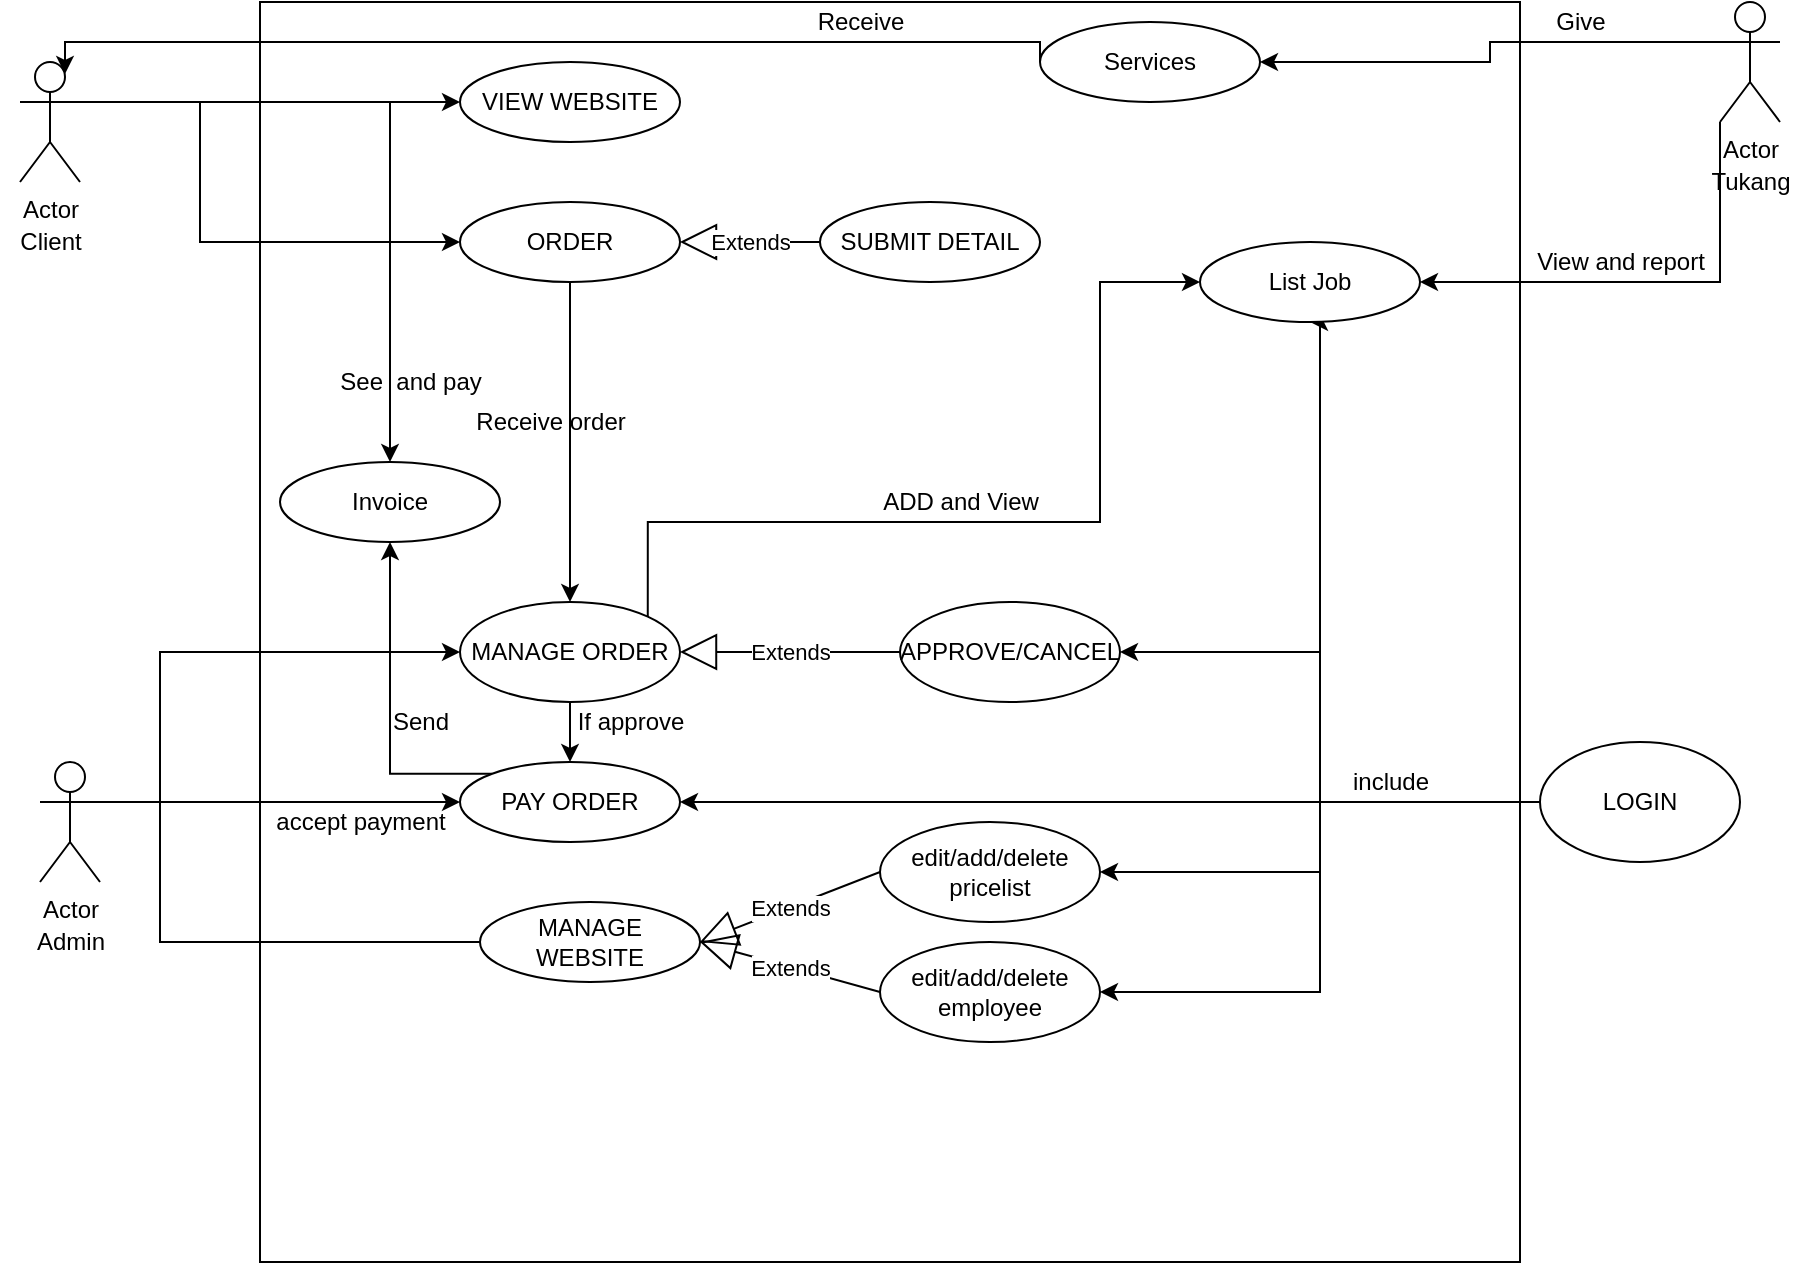 <mxfile version="13.7.9" type="device"><diagram id="fSzqWoQZB6Onqw0vihuV" name="Page-1"><mxGraphModel dx="1264" dy="601" grid="1" gridSize="10" guides="1" tooltips="1" connect="1" arrows="1" fold="1" page="1" pageScale="1" pageWidth="850" pageHeight="1100" math="0" shadow="0"><root><mxCell id="0"/><mxCell id="1" parent="0"/><mxCell id="SWT35XYFyFx9j_iHTRQm-1" value="" style="whiteSpace=wrap;html=1;aspect=fixed;" vertex="1" parent="1"><mxGeometry x="160" y="40" width="630" height="630" as="geometry"/></mxCell><mxCell id="SWT35XYFyFx9j_iHTRQm-25" style="edgeStyle=orthogonalEdgeStyle;rounded=0;orthogonalLoop=1;jettySize=auto;html=1;exitX=1;exitY=0.333;exitDx=0;exitDy=0;exitPerimeter=0;entryX=0;entryY=0.5;entryDx=0;entryDy=0;" edge="1" parent="1" source="SWT35XYFyFx9j_iHTRQm-8" target="SWT35XYFyFx9j_iHTRQm-11"><mxGeometry relative="1" as="geometry"><Array as="points"><mxPoint x="240" y="90"/></Array></mxGeometry></mxCell><mxCell id="SWT35XYFyFx9j_iHTRQm-26" style="edgeStyle=orthogonalEdgeStyle;rounded=0;orthogonalLoop=1;jettySize=auto;html=1;exitX=1;exitY=0.333;exitDx=0;exitDy=0;exitPerimeter=0;entryX=0;entryY=0.5;entryDx=0;entryDy=0;" edge="1" parent="1" source="SWT35XYFyFx9j_iHTRQm-8" target="SWT35XYFyFx9j_iHTRQm-13"><mxGeometry relative="1" as="geometry"><Array as="points"><mxPoint x="130" y="90"/><mxPoint x="130" y="160"/></Array></mxGeometry></mxCell><mxCell id="SWT35XYFyFx9j_iHTRQm-65" style="edgeStyle=orthogonalEdgeStyle;rounded=0;orthogonalLoop=1;jettySize=auto;html=1;exitX=1;exitY=0.333;exitDx=0;exitDy=0;exitPerimeter=0;entryX=0.5;entryY=0;entryDx=0;entryDy=0;" edge="1" parent="1" source="SWT35XYFyFx9j_iHTRQm-8" target="SWT35XYFyFx9j_iHTRQm-62"><mxGeometry relative="1" as="geometry"/></mxCell><mxCell id="SWT35XYFyFx9j_iHTRQm-8" value="Actor" style="shape=umlActor;verticalLabelPosition=bottom;verticalAlign=top;html=1;outlineConnect=0;" vertex="1" parent="1"><mxGeometry x="40" y="70" width="30" height="60" as="geometry"/></mxCell><mxCell id="SWT35XYFyFx9j_iHTRQm-29" style="edgeStyle=orthogonalEdgeStyle;rounded=0;orthogonalLoop=1;jettySize=auto;html=1;exitX=1;exitY=0.333;exitDx=0;exitDy=0;exitPerimeter=0;entryX=0;entryY=0.5;entryDx=0;entryDy=0;" edge="1" parent="1" source="SWT35XYFyFx9j_iHTRQm-9" target="SWT35XYFyFx9j_iHTRQm-18"><mxGeometry relative="1" as="geometry"/></mxCell><mxCell id="SWT35XYFyFx9j_iHTRQm-31" style="edgeStyle=orthogonalEdgeStyle;rounded=0;orthogonalLoop=1;jettySize=auto;html=1;exitX=0;exitY=0.5;exitDx=0;exitDy=0;entryX=0;entryY=0.5;entryDx=0;entryDy=0;" edge="1" parent="1" source="SWT35XYFyFx9j_iHTRQm-16" target="SWT35XYFyFx9j_iHTRQm-15"><mxGeometry relative="1" as="geometry"><Array as="points"><mxPoint x="110" y="510"/><mxPoint x="110" y="365"/></Array></mxGeometry></mxCell><mxCell id="SWT35XYFyFx9j_iHTRQm-9" value="Actor" style="shape=umlActor;verticalLabelPosition=bottom;verticalAlign=top;html=1;outlineConnect=0;" vertex="1" parent="1"><mxGeometry x="50" y="420" width="30" height="60" as="geometry"/></mxCell><mxCell id="SWT35XYFyFx9j_iHTRQm-37" style="edgeStyle=orthogonalEdgeStyle;rounded=0;orthogonalLoop=1;jettySize=auto;html=1;exitX=0;exitY=0.5;exitDx=0;exitDy=0;" edge="1" parent="1" source="SWT35XYFyFx9j_iHTRQm-10" target="SWT35XYFyFx9j_iHTRQm-18"><mxGeometry relative="1" as="geometry"/></mxCell><mxCell id="SWT35XYFyFx9j_iHTRQm-38" style="edgeStyle=orthogonalEdgeStyle;rounded=0;orthogonalLoop=1;jettySize=auto;html=1;exitX=0;exitY=0.5;exitDx=0;exitDy=0;entryX=1;entryY=0.5;entryDx=0;entryDy=0;" edge="1" parent="1" source="SWT35XYFyFx9j_iHTRQm-10" target="SWT35XYFyFx9j_iHTRQm-20"><mxGeometry relative="1" as="geometry"><Array as="points"><mxPoint x="690" y="440"/><mxPoint x="690" y="365"/></Array></mxGeometry></mxCell><mxCell id="SWT35XYFyFx9j_iHTRQm-44" style="edgeStyle=orthogonalEdgeStyle;rounded=0;orthogonalLoop=1;jettySize=auto;html=1;exitX=0;exitY=0.5;exitDx=0;exitDy=0;entryX=1;entryY=0.5;entryDx=0;entryDy=0;" edge="1" parent="1" source="SWT35XYFyFx9j_iHTRQm-10" target="SWT35XYFyFx9j_iHTRQm-40"><mxGeometry relative="1" as="geometry"/></mxCell><mxCell id="SWT35XYFyFx9j_iHTRQm-45" style="edgeStyle=orthogonalEdgeStyle;rounded=0;orthogonalLoop=1;jettySize=auto;html=1;exitX=0;exitY=0.5;exitDx=0;exitDy=0;entryX=1;entryY=0.5;entryDx=0;entryDy=0;" edge="1" parent="1" source="SWT35XYFyFx9j_iHTRQm-10" target="SWT35XYFyFx9j_iHTRQm-41"><mxGeometry relative="1" as="geometry"><Array as="points"><mxPoint x="690" y="440"/><mxPoint x="690" y="535"/></Array></mxGeometry></mxCell><mxCell id="SWT35XYFyFx9j_iHTRQm-69" style="edgeStyle=orthogonalEdgeStyle;rounded=0;orthogonalLoop=1;jettySize=auto;html=1;exitX=0;exitY=0.5;exitDx=0;exitDy=0;entryX=0.5;entryY=1;entryDx=0;entryDy=0;" edge="1" parent="1" source="SWT35XYFyFx9j_iHTRQm-10" target="SWT35XYFyFx9j_iHTRQm-53"><mxGeometry relative="1" as="geometry"><Array as="points"><mxPoint x="690" y="440"/><mxPoint x="690" y="200"/></Array></mxGeometry></mxCell><mxCell id="SWT35XYFyFx9j_iHTRQm-10" value="LOGIN" style="ellipse;whiteSpace=wrap;html=1;" vertex="1" parent="1"><mxGeometry x="800" y="410" width="100" height="60" as="geometry"/></mxCell><mxCell id="SWT35XYFyFx9j_iHTRQm-11" value="VIEW WEBSITE" style="ellipse;whiteSpace=wrap;html=1;" vertex="1" parent="1"><mxGeometry x="260" y="70" width="110" height="40" as="geometry"/></mxCell><mxCell id="SWT35XYFyFx9j_iHTRQm-35" style="edgeStyle=orthogonalEdgeStyle;rounded=0;orthogonalLoop=1;jettySize=auto;html=1;exitX=0.5;exitY=1;exitDx=0;exitDy=0;" edge="1" parent="1" source="SWT35XYFyFx9j_iHTRQm-13" target="SWT35XYFyFx9j_iHTRQm-15"><mxGeometry relative="1" as="geometry"/></mxCell><mxCell id="SWT35XYFyFx9j_iHTRQm-13" value="ORDER" style="ellipse;whiteSpace=wrap;html=1;" vertex="1" parent="1"><mxGeometry x="260" y="140" width="110" height="40" as="geometry"/></mxCell><mxCell id="SWT35XYFyFx9j_iHTRQm-54" style="edgeStyle=orthogonalEdgeStyle;rounded=0;orthogonalLoop=1;jettySize=auto;html=1;exitX=1;exitY=0;exitDx=0;exitDy=0;entryX=0;entryY=0.5;entryDx=0;entryDy=0;" edge="1" parent="1" source="SWT35XYFyFx9j_iHTRQm-15" target="SWT35XYFyFx9j_iHTRQm-53"><mxGeometry relative="1" as="geometry"><Array as="points"><mxPoint x="354" y="300"/><mxPoint x="580" y="300"/><mxPoint x="580" y="180"/></Array></mxGeometry></mxCell><mxCell id="SWT35XYFyFx9j_iHTRQm-60" style="edgeStyle=orthogonalEdgeStyle;rounded=0;orthogonalLoop=1;jettySize=auto;html=1;exitX=0.5;exitY=1;exitDx=0;exitDy=0;entryX=0.5;entryY=0;entryDx=0;entryDy=0;" edge="1" parent="1" source="SWT35XYFyFx9j_iHTRQm-15" target="SWT35XYFyFx9j_iHTRQm-18"><mxGeometry relative="1" as="geometry"/></mxCell><mxCell id="SWT35XYFyFx9j_iHTRQm-15" value="MANAGE ORDER" style="ellipse;whiteSpace=wrap;html=1;" vertex="1" parent="1"><mxGeometry x="260" y="340" width="110" height="50" as="geometry"/></mxCell><mxCell id="SWT35XYFyFx9j_iHTRQm-16" value="MANAGE WEBSITE" style="ellipse;whiteSpace=wrap;html=1;" vertex="1" parent="1"><mxGeometry x="270" y="490" width="110" height="40" as="geometry"/></mxCell><mxCell id="SWT35XYFyFx9j_iHTRQm-63" style="edgeStyle=orthogonalEdgeStyle;rounded=0;orthogonalLoop=1;jettySize=auto;html=1;exitX=0;exitY=0;exitDx=0;exitDy=0;entryX=0.5;entryY=1;entryDx=0;entryDy=0;" edge="1" parent="1" source="SWT35XYFyFx9j_iHTRQm-18" target="SWT35XYFyFx9j_iHTRQm-62"><mxGeometry relative="1" as="geometry"><Array as="points"><mxPoint x="225" y="426"/></Array></mxGeometry></mxCell><mxCell id="SWT35XYFyFx9j_iHTRQm-18" value="PAY ORDER" style="ellipse;whiteSpace=wrap;html=1;" vertex="1" parent="1"><mxGeometry x="260" y="420" width="110" height="40" as="geometry"/></mxCell><mxCell id="SWT35XYFyFx9j_iHTRQm-19" value="SUBMIT DETAIL&lt;span style=&quot;color: rgba(0 , 0 , 0 , 0) ; font-family: monospace ; font-size: 0px&quot;&gt;%3CmxGraphModel%3E%3Croot%3E%3CmxCell%20id%3D%220%22%2F%3E%3CmxCell%20id%3D%221%22%20parent%3D%220%22%2F%3E%3CmxCell%20id%3D%222%22%20value%3D%22%22%20style%3D%22ellipse%3BwhiteSpace%3Dwrap%3Bhtml%3D1%3B%22%20vertex%3D%221%22%20parent%3D%221%22%3E%3CmxGeometry%20x%3D%22240%22%20y%3D%2260%22%20width%3D%22110%22%20height%3D%2240%22%20as%3D%22geometry%22%2F%3E%3C%2FmxCell%3E%3C%2Froot%3E%3C%2FmxGraphModel%3E&lt;/span&gt;" style="ellipse;whiteSpace=wrap;html=1;" vertex="1" parent="1"><mxGeometry x="440" y="140" width="110" height="40" as="geometry"/></mxCell><mxCell id="SWT35XYFyFx9j_iHTRQm-20" value="APPROVE/CANCEL" style="ellipse;whiteSpace=wrap;html=1;" vertex="1" parent="1"><mxGeometry x="480" y="340" width="110" height="50" as="geometry"/></mxCell><mxCell id="SWT35XYFyFx9j_iHTRQm-24" value="Extends" style="endArrow=block;endSize=16;endFill=0;html=1;entryX=1;entryY=0.5;entryDx=0;entryDy=0;" edge="1" parent="1" source="SWT35XYFyFx9j_iHTRQm-20" target="SWT35XYFyFx9j_iHTRQm-15"><mxGeometry width="160" relative="1" as="geometry"><mxPoint x="410" y="460" as="sourcePoint"/><mxPoint x="570" y="460" as="targetPoint"/></mxGeometry></mxCell><mxCell id="SWT35XYFyFx9j_iHTRQm-27" value="Extends" style="endArrow=block;endSize=16;endFill=0;html=1;entryX=1;entryY=0.5;entryDx=0;entryDy=0;exitX=0;exitY=0.5;exitDx=0;exitDy=0;" edge="1" parent="1" source="SWT35XYFyFx9j_iHTRQm-19" target="SWT35XYFyFx9j_iHTRQm-13"><mxGeometry width="160" relative="1" as="geometry"><mxPoint x="430" y="200" as="sourcePoint"/><mxPoint x="320" y="200" as="targetPoint"/></mxGeometry></mxCell><mxCell id="SWT35XYFyFx9j_iHTRQm-30" value="accept payment" style="text;html=1;align=center;verticalAlign=middle;resizable=0;points=[];autosize=1;" vertex="1" parent="1"><mxGeometry x="160" y="440" width="100" height="20" as="geometry"/></mxCell><mxCell id="SWT35XYFyFx9j_iHTRQm-33" value="Receive order" style="text;html=1;align=center;verticalAlign=middle;resizable=0;points=[];autosize=1;" vertex="1" parent="1"><mxGeometry x="260" y="240" width="90" height="20" as="geometry"/></mxCell><mxCell id="SWT35XYFyFx9j_iHTRQm-39" value="include" style="text;html=1;align=center;verticalAlign=middle;resizable=0;points=[];autosize=1;" vertex="1" parent="1"><mxGeometry x="700" y="420" width="50" height="20" as="geometry"/></mxCell><mxCell id="SWT35XYFyFx9j_iHTRQm-40" value="edit/add/delete pricelist" style="ellipse;whiteSpace=wrap;html=1;" vertex="1" parent="1"><mxGeometry x="470" y="450" width="110" height="50" as="geometry"/></mxCell><mxCell id="SWT35XYFyFx9j_iHTRQm-41" value="edit/add/delete employee" style="ellipse;whiteSpace=wrap;html=1;" vertex="1" parent="1"><mxGeometry x="470" y="510" width="110" height="50" as="geometry"/></mxCell><mxCell id="SWT35XYFyFx9j_iHTRQm-42" value="Extends" style="endArrow=block;endSize=16;endFill=0;html=1;entryX=1;entryY=0.5;entryDx=0;entryDy=0;exitX=0;exitY=0.5;exitDx=0;exitDy=0;" edge="1" parent="1" source="SWT35XYFyFx9j_iHTRQm-40" target="SWT35XYFyFx9j_iHTRQm-16"><mxGeometry width="160" relative="1" as="geometry"><mxPoint x="490" y="375" as="sourcePoint"/><mxPoint x="380" y="375" as="targetPoint"/></mxGeometry></mxCell><mxCell id="SWT35XYFyFx9j_iHTRQm-43" value="Extends" style="endArrow=block;endSize=16;endFill=0;html=1;exitX=0;exitY=0.5;exitDx=0;exitDy=0;" edge="1" parent="1" source="SWT35XYFyFx9j_iHTRQm-41"><mxGeometry width="160" relative="1" as="geometry"><mxPoint x="500" y="385" as="sourcePoint"/><mxPoint x="380" y="510" as="targetPoint"/></mxGeometry></mxCell><mxCell id="SWT35XYFyFx9j_iHTRQm-46" value="Client" style="text;html=1;align=center;verticalAlign=middle;resizable=0;points=[];autosize=1;" vertex="1" parent="1"><mxGeometry x="30" y="150" width="50" height="20" as="geometry"/></mxCell><mxCell id="SWT35XYFyFx9j_iHTRQm-47" value="Admin" style="text;html=1;align=center;verticalAlign=middle;resizable=0;points=[];autosize=1;" vertex="1" parent="1"><mxGeometry x="40" y="500" width="50" height="20" as="geometry"/></mxCell><mxCell id="SWT35XYFyFx9j_iHTRQm-52" style="edgeStyle=orthogonalEdgeStyle;rounded=0;orthogonalLoop=1;jettySize=auto;html=1;exitX=0;exitY=0.333;exitDx=0;exitDy=0;exitPerimeter=0;entryX=1;entryY=0.5;entryDx=0;entryDy=0;" edge="1" parent="1" source="SWT35XYFyFx9j_iHTRQm-48" target="SWT35XYFyFx9j_iHTRQm-50"><mxGeometry relative="1" as="geometry"/></mxCell><mxCell id="SWT35XYFyFx9j_iHTRQm-56" style="edgeStyle=orthogonalEdgeStyle;rounded=0;orthogonalLoop=1;jettySize=auto;html=1;exitX=0;exitY=1;exitDx=0;exitDy=0;exitPerimeter=0;entryX=1;entryY=0.5;entryDx=0;entryDy=0;" edge="1" parent="1" source="SWT35XYFyFx9j_iHTRQm-48" target="SWT35XYFyFx9j_iHTRQm-53"><mxGeometry relative="1" as="geometry"/></mxCell><mxCell id="SWT35XYFyFx9j_iHTRQm-48" value="Actor" style="shape=umlActor;verticalLabelPosition=bottom;verticalAlign=top;html=1;outlineConnect=0;" vertex="1" parent="1"><mxGeometry x="890" y="40" width="30" height="60" as="geometry"/></mxCell><mxCell id="SWT35XYFyFx9j_iHTRQm-49" value="Tukang" style="text;html=1;align=center;verticalAlign=middle;resizable=0;points=[];autosize=1;" vertex="1" parent="1"><mxGeometry x="880" y="120" width="50" height="20" as="geometry"/></mxCell><mxCell id="SWT35XYFyFx9j_iHTRQm-58" style="edgeStyle=orthogonalEdgeStyle;rounded=0;orthogonalLoop=1;jettySize=auto;html=1;exitX=0;exitY=0.5;exitDx=0;exitDy=0;entryX=0.75;entryY=0.1;entryDx=0;entryDy=0;entryPerimeter=0;" edge="1" parent="1" source="SWT35XYFyFx9j_iHTRQm-50" target="SWT35XYFyFx9j_iHTRQm-8"><mxGeometry relative="1" as="geometry"><Array as="points"><mxPoint x="550" y="60"/><mxPoint x="63" y="60"/></Array></mxGeometry></mxCell><mxCell id="SWT35XYFyFx9j_iHTRQm-50" value="Services" style="ellipse;whiteSpace=wrap;html=1;" vertex="1" parent="1"><mxGeometry x="550" y="50" width="110" height="40" as="geometry"/></mxCell><mxCell id="SWT35XYFyFx9j_iHTRQm-53" value="List Job" style="ellipse;whiteSpace=wrap;html=1;" vertex="1" parent="1"><mxGeometry x="630" y="160" width="110" height="40" as="geometry"/></mxCell><mxCell id="SWT35XYFyFx9j_iHTRQm-55" value="ADD and View" style="text;html=1;align=center;verticalAlign=middle;resizable=0;points=[];autosize=1;" vertex="1" parent="1"><mxGeometry x="465" y="280" width="90" height="20" as="geometry"/></mxCell><mxCell id="SWT35XYFyFx9j_iHTRQm-57" value="View and report" style="text;html=1;align=center;verticalAlign=middle;resizable=0;points=[];autosize=1;" vertex="1" parent="1"><mxGeometry x="790" y="160" width="100" height="20" as="geometry"/></mxCell><mxCell id="SWT35XYFyFx9j_iHTRQm-59" value="Receive" style="text;html=1;align=center;verticalAlign=middle;resizable=0;points=[];autosize=1;" vertex="1" parent="1"><mxGeometry x="430" y="40" width="60" height="20" as="geometry"/></mxCell><mxCell id="SWT35XYFyFx9j_iHTRQm-61" value="If approve" style="text;html=1;align=center;verticalAlign=middle;resizable=0;points=[];autosize=1;" vertex="1" parent="1"><mxGeometry x="310" y="390" width="70" height="20" as="geometry"/></mxCell><mxCell id="SWT35XYFyFx9j_iHTRQm-62" value="Invoice" style="ellipse;whiteSpace=wrap;html=1;" vertex="1" parent="1"><mxGeometry x="170" y="270" width="110" height="40" as="geometry"/></mxCell><mxCell id="SWT35XYFyFx9j_iHTRQm-66" value="See&amp;nbsp; and pay" style="text;html=1;align=center;verticalAlign=middle;resizable=0;points=[];autosize=1;" vertex="1" parent="1"><mxGeometry x="190" y="220" width="90" height="20" as="geometry"/></mxCell><mxCell id="SWT35XYFyFx9j_iHTRQm-67" value="Send" style="text;html=1;align=center;verticalAlign=middle;resizable=0;points=[];autosize=1;" vertex="1" parent="1"><mxGeometry x="220" y="390" width="40" height="20" as="geometry"/></mxCell><mxCell id="SWT35XYFyFx9j_iHTRQm-68" value="Give" style="text;html=1;align=center;verticalAlign=middle;resizable=0;points=[];autosize=1;" vertex="1" parent="1"><mxGeometry x="800" y="40" width="40" height="20" as="geometry"/></mxCell></root></mxGraphModel></diagram></mxfile>